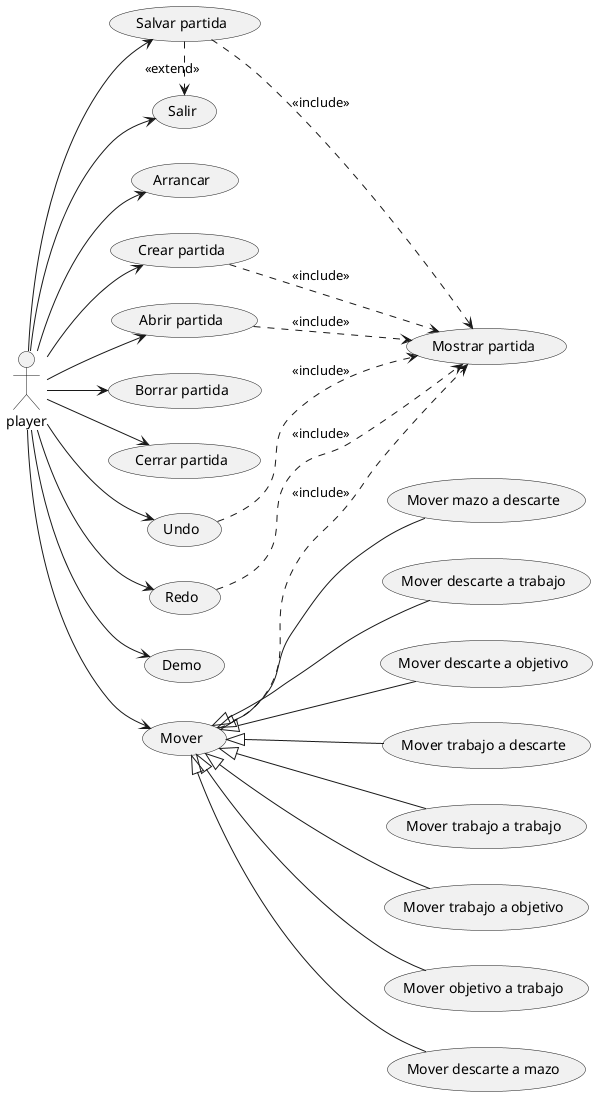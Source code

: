 @startuml

left to right direction

player --> (Arrancar)
player --> (Crear partida)
(Crear partida) ..> (Mostrar partida): <<include>>
player --> (Abrir partida)
(Abrir partida) ..> (Mostrar partida): <<include>>
player --> (Borrar partida)
player --> (Salvar partida)
(Salvar partida) ..> (Mostrar partida): <<include>>
player --> (Cerrar partida)
player --> (Salir)
(Salvar partida) .> (Salir): <<extend>>
player --> (Undo)
(Undo) ..> (Mostrar partida): <<include>>
(Redo) ..> (Mostrar partida): <<include>>
player --> (Redo)
player --> (Demo)
player --> (Mover)
(Mover) ..> (Mostrar partida): <<include>>

(Mover) <|-- (Mover mazo a descarte)
(Mover) <|-- (Mover descarte a trabajo)
(Mover) <|-- (Mover descarte a objetivo)
(Mover) <|-- (Mover trabajo a descarte)
(Mover) <|-- (Mover trabajo a trabajo)
(Mover) <|-- (Mover trabajo a objetivo)
(Mover) <|-- (Mover objetivo a trabajo)
(Mover) <|-- (Mover descarte a mazo)

@enduml